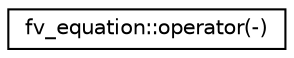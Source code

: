 digraph "Graphical Class Hierarchy"
{
 // LATEX_PDF_SIZE
  edge [fontname="Helvetica",fontsize="10",labelfontname="Helvetica",labelfontsize="10"];
  node [fontname="Helvetica",fontsize="10",shape=record];
  rankdir="LR";
  Node0 [label="fv_equation::operator(-)",height=0.2,width=0.4,color="black", fillcolor="white", style="filled",URL="$interfacefv__equation_1_1operator_07-_08.html",tooltip=" "];
}

